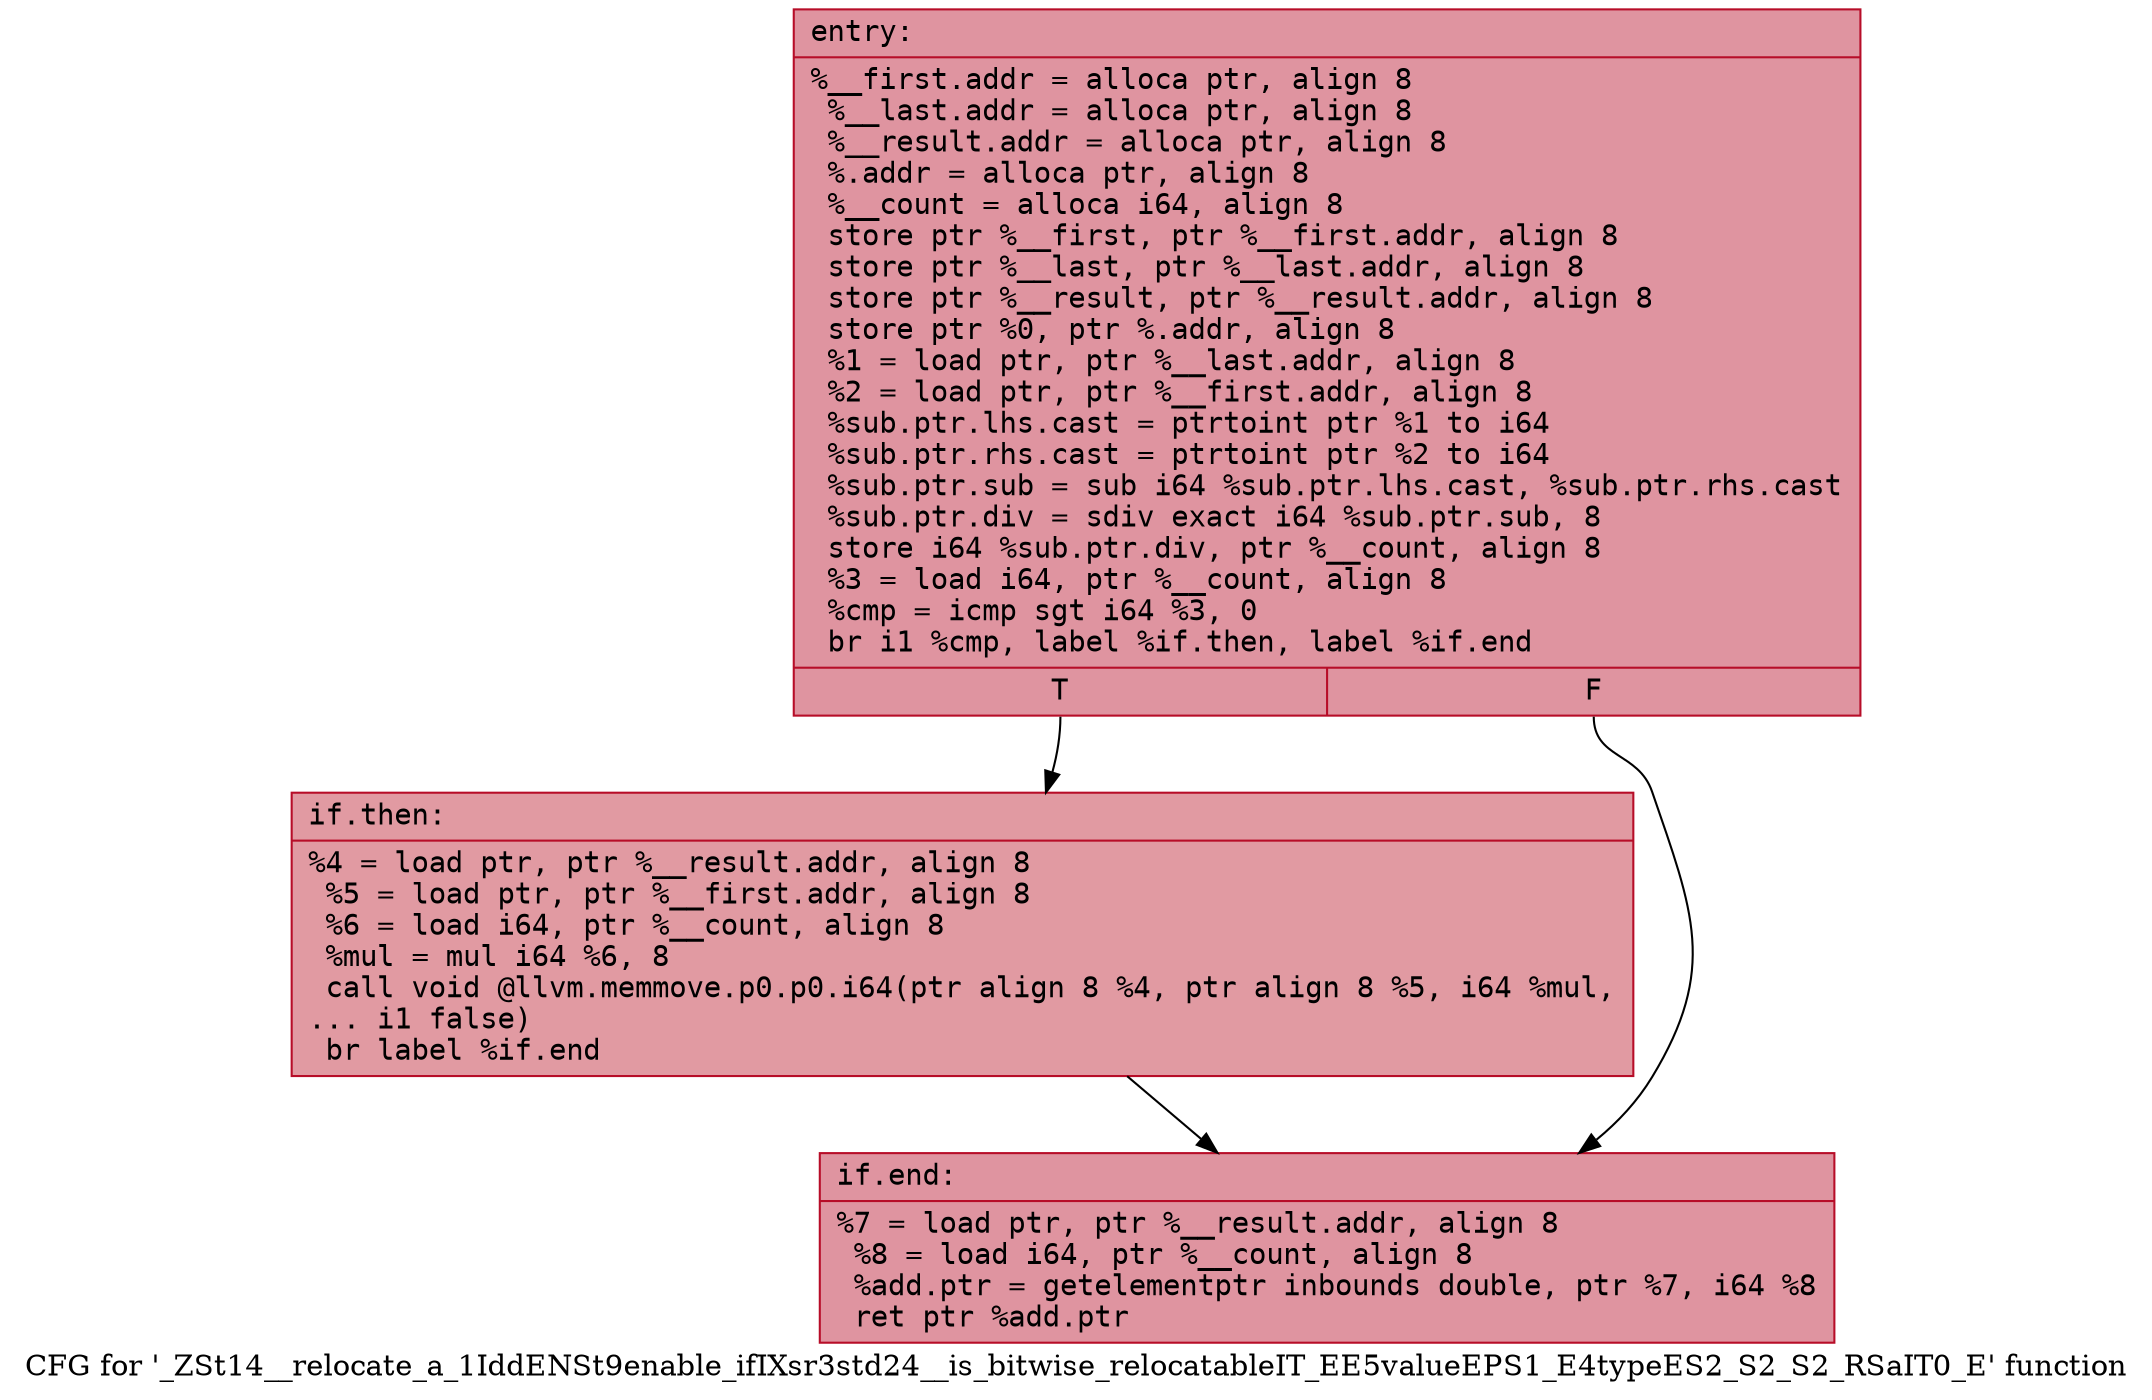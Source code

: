 digraph "CFG for '_ZSt14__relocate_a_1IddENSt9enable_ifIXsr3std24__is_bitwise_relocatableIT_EE5valueEPS1_E4typeES2_S2_S2_RSaIT0_E' function" {
	label="CFG for '_ZSt14__relocate_a_1IddENSt9enable_ifIXsr3std24__is_bitwise_relocatableIT_EE5valueEPS1_E4typeES2_S2_S2_RSaIT0_E' function";

	Node0x55e722d2c070 [shape=record,color="#b70d28ff", style=filled, fillcolor="#b70d2870" fontname="Courier",label="{entry:\l|  %__first.addr = alloca ptr, align 8\l  %__last.addr = alloca ptr, align 8\l  %__result.addr = alloca ptr, align 8\l  %.addr = alloca ptr, align 8\l  %__count = alloca i64, align 8\l  store ptr %__first, ptr %__first.addr, align 8\l  store ptr %__last, ptr %__last.addr, align 8\l  store ptr %__result, ptr %__result.addr, align 8\l  store ptr %0, ptr %.addr, align 8\l  %1 = load ptr, ptr %__last.addr, align 8\l  %2 = load ptr, ptr %__first.addr, align 8\l  %sub.ptr.lhs.cast = ptrtoint ptr %1 to i64\l  %sub.ptr.rhs.cast = ptrtoint ptr %2 to i64\l  %sub.ptr.sub = sub i64 %sub.ptr.lhs.cast, %sub.ptr.rhs.cast\l  %sub.ptr.div = sdiv exact i64 %sub.ptr.sub, 8\l  store i64 %sub.ptr.div, ptr %__count, align 8\l  %3 = load i64, ptr %__count, align 8\l  %cmp = icmp sgt i64 %3, 0\l  br i1 %cmp, label %if.then, label %if.end\l|{<s0>T|<s1>F}}"];
	Node0x55e722d2c070:s0 -> Node0x55e722d2cbc0[tooltip="entry -> if.then\nProbability 62.50%" ];
	Node0x55e722d2c070:s1 -> Node0x55e722d2cc30[tooltip="entry -> if.end\nProbability 37.50%" ];
	Node0x55e722d2cbc0 [shape=record,color="#b70d28ff", style=filled, fillcolor="#bb1b2c70" fontname="Courier",label="{if.then:\l|  %4 = load ptr, ptr %__result.addr, align 8\l  %5 = load ptr, ptr %__first.addr, align 8\l  %6 = load i64, ptr %__count, align 8\l  %mul = mul i64 %6, 8\l  call void @llvm.memmove.p0.p0.i64(ptr align 8 %4, ptr align 8 %5, i64 %mul,\l... i1 false)\l  br label %if.end\l}"];
	Node0x55e722d2cbc0 -> Node0x55e722d2cc30[tooltip="if.then -> if.end\nProbability 100.00%" ];
	Node0x55e722d2cc30 [shape=record,color="#b70d28ff", style=filled, fillcolor="#b70d2870" fontname="Courier",label="{if.end:\l|  %7 = load ptr, ptr %__result.addr, align 8\l  %8 = load i64, ptr %__count, align 8\l  %add.ptr = getelementptr inbounds double, ptr %7, i64 %8\l  ret ptr %add.ptr\l}"];
}
